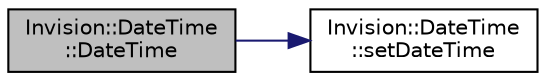 digraph "Invision::DateTime::DateTime"
{
 // LATEX_PDF_SIZE
  edge [fontname="Helvetica",fontsize="10",labelfontname="Helvetica",labelfontsize="10"];
  node [fontname="Helvetica",fontsize="10",shape=record];
  rankdir="LR";
  Node1 [label="Invision::DateTime\l::DateTime",height=0.2,width=0.4,color="black", fillcolor="grey75", style="filled", fontcolor="black",tooltip=" "];
  Node1 -> Node2 [color="midnightblue",fontsize="10",style="solid",fontname="Helvetica"];
  Node2 [label="Invision::DateTime\l::setDateTime",height=0.2,width=0.4,color="black", fillcolor="white", style="filled",URL="$class_invision_1_1_date_time.html#afdf3fa70b35d9f4d19d3ebc90a164e73",tooltip=" "];
}
